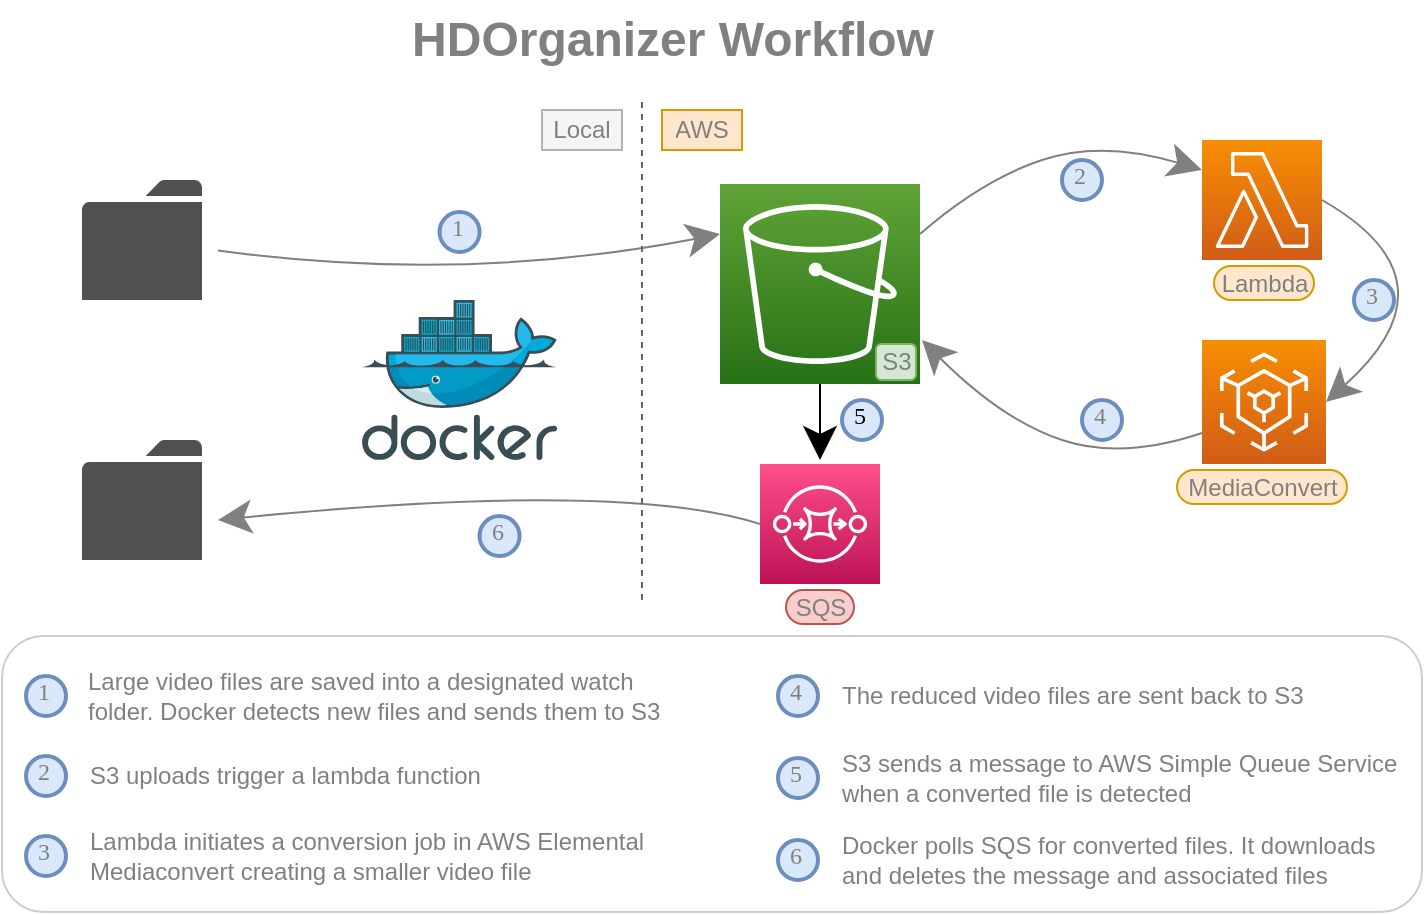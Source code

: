 <mxfile version="15.3.5" type="device"><diagram id="yzzWXSfmBGe045wrKEUQ" name="Page-1"><mxGraphModel dx="1186" dy="776" grid="1" gridSize="10" guides="1" tooltips="1" connect="1" arrows="1" fold="1" page="1" pageScale="1" pageWidth="1100" pageHeight="850" math="0" shadow="0"><root><mxCell id="0"/><mxCell id="1" parent="0"/><mxCell id="uGMi6hln4ObINLSZGOXV-56" value="" style="rounded=1;whiteSpace=wrap;html=1;hachureGap=4;pointerEvents=0;labelBackgroundColor=none;strokeColor=#CCCCCC;fillOpacity=90;" vertex="1" parent="1"><mxGeometry y="448" width="710" height="138" as="geometry"/></mxCell><mxCell id="uGMi6hln4ObINLSZGOXV-2" value="" style="sketch=0;pointerEvents=1;shadow=0;dashed=0;html=1;strokeColor=none;fillColor=#505050;labelPosition=center;verticalLabelPosition=bottom;verticalAlign=top;outlineConnect=0;align=center;shape=mxgraph.office.concepts.folder;hachureGap=4;" vertex="1" parent="1"><mxGeometry x="40" y="220" width="60" height="60" as="geometry"/></mxCell><mxCell id="uGMi6hln4ObINLSZGOXV-1" value="" style="sketch=0;aspect=fixed;html=1;points=[];align=center;image;fontSize=12;image=img/lib/mscae/Docker.svg;hachureGap=4;pointerEvents=0;" vertex="1" parent="1"><mxGeometry x="180" y="280" width="97.56" height="80" as="geometry"/></mxCell><mxCell id="uGMi6hln4ObINLSZGOXV-6" value="" style="shape=image;html=1;verticalAlign=top;verticalLabelPosition=bottom;labelBackgroundColor=#ffffff;imageAspect=0;aspect=fixed;image=https://cdn4.iconfinder.com/data/icons/file-extensions-1/64/mp4s-128.png;hachureGap=4;pointerEvents=0;" vertex="1" parent="1"><mxGeometry x="50" y="238" width="40" height="40" as="geometry"/></mxCell><mxCell id="uGMi6hln4ObINLSZGOXV-8" value="" style="sketch=0;pointerEvents=1;shadow=0;dashed=0;html=1;strokeColor=none;fillColor=#505050;labelPosition=center;verticalLabelPosition=bottom;verticalAlign=top;outlineConnect=0;align=center;shape=mxgraph.office.concepts.folder;hachureGap=4;" vertex="1" parent="1"><mxGeometry x="40" y="350" width="60" height="60" as="geometry"/></mxCell><mxCell id="uGMi6hln4ObINLSZGOXV-9" value="" style="shape=image;html=1;verticalAlign=top;verticalLabelPosition=bottom;labelBackgroundColor=#ffffff;imageAspect=0;aspect=fixed;image=https://cdn4.iconfinder.com/data/icons/file-extensions-1/64/mp4s-128.png;hachureGap=4;pointerEvents=0;" vertex="1" parent="1"><mxGeometry x="50" y="368" width="40" height="40" as="geometry"/></mxCell><mxCell id="uGMi6hln4ObINLSZGOXV-11" value="" style="sketch=0;points=[[0,0,0],[0.25,0,0],[0.5,0,0],[0.75,0,0],[1,0,0],[0,1,0],[0.25,1,0],[0.5,1,0],[0.75,1,0],[1,1,0],[0,0.25,0],[0,0.5,0],[0,0.75,0],[1,0.25,0],[1,0.5,0],[1,0.75,0]];outlineConnect=0;fontColor=#232F3E;gradientColor=#F78E04;gradientDirection=north;fillColor=#D05C17;strokeColor=#ffffff;dashed=0;verticalLabelPosition=bottom;verticalAlign=top;align=center;html=1;fontSize=12;fontStyle=0;aspect=fixed;shape=mxgraph.aws4.resourceIcon;resIcon=mxgraph.aws4.lambda;hachureGap=4;pointerEvents=0;" vertex="1" parent="1"><mxGeometry x="600" y="200" width="60" height="60" as="geometry"/></mxCell><mxCell id="uGMi6hln4ObINLSZGOXV-12" value="" style="sketch=0;points=[[0,0,0],[0.25,0,0],[0.5,0,0],[0.75,0,0],[1,0,0],[0,1,0],[0.25,1,0],[0.5,1,0],[0.75,1,0],[1,1,0],[0,0.25,0],[0,0.5,0],[0,0.75,0],[1,0.25,0],[1,0.5,0],[1,0.75,0]];outlineConnect=0;fontColor=#232F3E;gradientColor=#60A337;gradientDirection=north;fillColor=#277116;strokeColor=#ffffff;dashed=0;verticalLabelPosition=bottom;verticalAlign=top;align=center;html=1;fontSize=12;fontStyle=0;aspect=fixed;shape=mxgraph.aws4.resourceIcon;resIcon=mxgraph.aws4.s3;hachureGap=4;pointerEvents=0;" vertex="1" parent="1"><mxGeometry x="359" y="222" width="100" height="100" as="geometry"/></mxCell><mxCell id="uGMi6hln4ObINLSZGOXV-13" value="" style="sketch=0;points=[[0,0,0],[0.25,0,0],[0.5,0,0],[0.75,0,0],[1,0,0],[0,1,0],[0.25,1,0],[0.5,1,0],[0.75,1,0],[1,1,0],[0,0.25,0],[0,0.5,0],[0,0.75,0],[1,0.25,0],[1,0.5,0],[1,0.75,0]];outlineConnect=0;fontColor=#232F3E;gradientColor=#F78E04;gradientDirection=north;fillColor=#D05C17;strokeColor=#ffffff;dashed=0;verticalLabelPosition=bottom;verticalAlign=top;align=center;html=1;fontSize=12;fontStyle=0;aspect=fixed;shape=mxgraph.aws4.resourceIcon;resIcon=mxgraph.aws4.elemental_mediaconvert;hachureGap=4;pointerEvents=0;" vertex="1" parent="1"><mxGeometry x="600" y="300" width="62" height="62" as="geometry"/></mxCell><mxCell id="uGMi6hln4ObINLSZGOXV-14" value="" style="sketch=0;points=[[0,0,0],[0.25,0,0],[0.5,0,0],[0.75,0,0],[1,0,0],[0,1,0],[0.25,1,0],[0.5,1,0],[0.75,1,0],[1,1,0],[0,0.25,0],[0,0.5,0],[0,0.75,0],[1,0.25,0],[1,0.5,0],[1,0.75,0]];outlineConnect=0;fontColor=#232F3E;gradientColor=#FF4F8B;gradientDirection=north;fillColor=#BC1356;strokeColor=#ffffff;dashed=0;verticalLabelPosition=bottom;verticalAlign=top;align=center;html=1;fontSize=12;fontStyle=0;aspect=fixed;shape=mxgraph.aws4.resourceIcon;resIcon=mxgraph.aws4.sqs;hachureGap=4;pointerEvents=0;" vertex="1" parent="1"><mxGeometry x="379" y="362" width="60" height="60" as="geometry"/></mxCell><mxCell id="uGMi6hln4ObINLSZGOXV-15" value="" style="curved=1;endArrow=classic;html=1;startSize=14;endSize=14;sourcePerimeterSpacing=8;targetPerimeterSpacing=8;entryX=0;entryY=0.25;entryDx=0;entryDy=0;entryPerimeter=0;strokeColor=#808080;" edge="1" parent="1" source="uGMi6hln4ObINLSZGOXV-2" target="uGMi6hln4ObINLSZGOXV-12"><mxGeometry width="50" height="50" relative="1" as="geometry"><mxPoint x="520" y="430" as="sourcePoint"/><mxPoint x="570" y="380" as="targetPoint"/><Array as="points"><mxPoint x="230" y="272"/></Array></mxGeometry></mxCell><mxCell id="uGMi6hln4ObINLSZGOXV-16" value="" style="curved=1;endArrow=classic;html=1;startSize=14;endSize=14;sourcePerimeterSpacing=8;targetPerimeterSpacing=8;exitX=1;exitY=0.25;exitDx=0;exitDy=0;exitPerimeter=0;entryX=0;entryY=0.25;entryDx=0;entryDy=0;entryPerimeter=0;strokeColor=#808080;" edge="1" parent="1" source="uGMi6hln4ObINLSZGOXV-12" target="uGMi6hln4ObINLSZGOXV-11"><mxGeometry width="50" height="50" relative="1" as="geometry"><mxPoint x="520" y="430" as="sourcePoint"/><mxPoint x="570" y="380" as="targetPoint"/><Array as="points"><mxPoint x="490" y="220"/><mxPoint x="550" y="200"/></Array></mxGeometry></mxCell><mxCell id="uGMi6hln4ObINLSZGOXV-17" value="" style="curved=1;endArrow=classic;html=1;startSize=14;endSize=14;sourcePerimeterSpacing=8;targetPerimeterSpacing=8;exitX=1;exitY=0.5;exitDx=0;exitDy=0;exitPerimeter=0;entryX=1;entryY=0.5;entryDx=0;entryDy=0;entryPerimeter=0;strokeColor=#808080;" edge="1" parent="1" source="uGMi6hln4ObINLSZGOXV-11" target="uGMi6hln4ObINLSZGOXV-13"><mxGeometry width="50" height="50" relative="1" as="geometry"><mxPoint x="520" y="430" as="sourcePoint"/><mxPoint x="670" y="340" as="targetPoint"/><Array as="points"><mxPoint x="730" y="270"/></Array></mxGeometry></mxCell><mxCell id="uGMi6hln4ObINLSZGOXV-19" value="" style="curved=1;endArrow=classic;html=1;startSize=14;endSize=14;sourcePerimeterSpacing=8;targetPerimeterSpacing=8;exitX=0;exitY=0.75;exitDx=0;exitDy=0;exitPerimeter=0;strokeColor=#808080;" edge="1" parent="1" source="uGMi6hln4ObINLSZGOXV-13"><mxGeometry width="50" height="50" relative="1" as="geometry"><mxPoint x="520" y="430" as="sourcePoint"/><mxPoint x="460" y="300" as="targetPoint"/><Array as="points"><mxPoint x="560" y="360"/><mxPoint x="500" y="340"/></Array></mxGeometry></mxCell><mxCell id="uGMi6hln4ObINLSZGOXV-20" value="" style="curved=1;endArrow=classic;html=1;startSize=14;endSize=14;sourcePerimeterSpacing=8;targetPerimeterSpacing=8;exitX=0.5;exitY=1;exitDx=0;exitDy=0;exitPerimeter=0;" edge="1" parent="1" source="uGMi6hln4ObINLSZGOXV-12"><mxGeometry width="50" height="50" relative="1" as="geometry"><mxPoint x="520" y="430" as="sourcePoint"/><mxPoint x="409" y="360" as="targetPoint"/><Array as="points"><mxPoint x="409" y="350"/></Array></mxGeometry></mxCell><mxCell id="uGMi6hln4ObINLSZGOXV-21" value="" style="curved=1;endArrow=classic;html=1;startSize=14;endSize=14;sourcePerimeterSpacing=8;targetPerimeterSpacing=8;exitX=0;exitY=0.5;exitDx=0;exitDy=0;exitPerimeter=0;strokeColor=#808080;" edge="1" parent="1" source="uGMi6hln4ObINLSZGOXV-14"><mxGeometry width="50" height="50" relative="1" as="geometry"><mxPoint x="520" y="430" as="sourcePoint"/><mxPoint x="108" y="390" as="targetPoint"/><Array as="points"><mxPoint x="310" y="370"/></Array></mxGeometry></mxCell><mxCell id="uGMi6hln4ObINLSZGOXV-22" value="1" style="ellipse;whiteSpace=wrap;html=1;aspect=fixed;strokeWidth=2;fontFamily=Tahoma;spacingBottom=4;spacingRight=2;hachureGap=4;pointerEvents=0;labelBackgroundColor=none;fillColor=#dae8fc;strokeColor=#6c8ebf;fontColor=#808080;" vertex="1" parent="1"><mxGeometry x="218.78" y="236" width="20" height="20" as="geometry"/></mxCell><mxCell id="uGMi6hln4ObINLSZGOXV-24" value="2" style="ellipse;whiteSpace=wrap;html=1;aspect=fixed;strokeWidth=2;fontFamily=Tahoma;spacingBottom=4;spacingRight=2;strokeColor=#6c8ebf;hachureGap=4;pointerEvents=0;labelBackgroundColor=none;fillColor=#dae8fc;fontColor=#808080;" vertex="1" parent="1"><mxGeometry x="530" y="210" width="20" height="20" as="geometry"/></mxCell><mxCell id="uGMi6hln4ObINLSZGOXV-25" value="3" style="ellipse;whiteSpace=wrap;html=1;aspect=fixed;strokeWidth=2;fontFamily=Tahoma;spacingBottom=4;spacingRight=2;strokeColor=#6c8ebf;hachureGap=4;pointerEvents=0;labelBackgroundColor=none;fillColor=#dae8fc;fontColor=#808080;" vertex="1" parent="1"><mxGeometry x="676" y="270" width="20" height="20" as="geometry"/></mxCell><mxCell id="uGMi6hln4ObINLSZGOXV-26" value="4" style="ellipse;whiteSpace=wrap;html=1;aspect=fixed;strokeWidth=2;fontFamily=Tahoma;spacingBottom=4;spacingRight=2;strokeColor=#6c8ebf;hachureGap=4;pointerEvents=0;labelBackgroundColor=none;fillColor=#dae8fc;fontColor=#808080;" vertex="1" parent="1"><mxGeometry x="540" y="330" width="20" height="20" as="geometry"/></mxCell><mxCell id="uGMi6hln4ObINLSZGOXV-28" value="5" style="ellipse;whiteSpace=wrap;html=1;aspect=fixed;strokeWidth=2;fontFamily=Tahoma;spacingBottom=4;spacingRight=2;strokeColor=#6c8ebf;hachureGap=4;pointerEvents=0;labelBackgroundColor=none;fillColor=#dae8fc;" vertex="1" parent="1"><mxGeometry x="420" y="330" width="20" height="20" as="geometry"/></mxCell><mxCell id="uGMi6hln4ObINLSZGOXV-29" value="6" style="ellipse;whiteSpace=wrap;html=1;aspect=fixed;strokeWidth=2;fontFamily=Tahoma;spacingBottom=4;spacingRight=2;strokeColor=#6c8ebf;hachureGap=4;pointerEvents=0;labelBackgroundColor=none;fillColor=#dae8fc;fontColor=#808080;" vertex="1" parent="1"><mxGeometry x="238.78" y="388" width="20" height="20" as="geometry"/></mxCell><mxCell id="uGMi6hln4ObINLSZGOXV-30" value="1" style="ellipse;whiteSpace=wrap;html=1;aspect=fixed;strokeWidth=2;fontFamily=Tahoma;spacingBottom=4;spacingRight=2;strokeColor=#6c8ebf;hachureGap=4;pointerEvents=0;labelBackgroundColor=none;fillColor=#dae8fc;fontColor=#808080;" vertex="1" parent="1"><mxGeometry x="12" y="468" width="20" height="20" as="geometry"/></mxCell><mxCell id="uGMi6hln4ObINLSZGOXV-31" value="2" style="ellipse;whiteSpace=wrap;html=1;aspect=fixed;strokeWidth=2;fontFamily=Tahoma;spacingBottom=4;spacingRight=2;strokeColor=#6c8ebf;hachureGap=4;pointerEvents=0;labelBackgroundColor=none;fillColor=#dae8fc;fontColor=#808080;" vertex="1" parent="1"><mxGeometry x="12" y="508" width="20" height="20" as="geometry"/></mxCell><mxCell id="uGMi6hln4ObINLSZGOXV-32" value="3" style="ellipse;whiteSpace=wrap;html=1;aspect=fixed;strokeWidth=2;fontFamily=Tahoma;spacingBottom=4;spacingRight=2;strokeColor=#6c8ebf;hachureGap=4;pointerEvents=0;labelBackgroundColor=none;fillColor=#dae8fc;fontColor=#808080;" vertex="1" parent="1"><mxGeometry x="12" y="548" width="20" height="20" as="geometry"/></mxCell><mxCell id="uGMi6hln4ObINLSZGOXV-33" value="4" style="ellipse;whiteSpace=wrap;html=1;aspect=fixed;strokeWidth=2;fontFamily=Tahoma;spacingBottom=4;spacingRight=2;strokeColor=#6c8ebf;hachureGap=4;pointerEvents=0;labelBackgroundColor=none;fillColor=#dae8fc;fontColor=#808080;" vertex="1" parent="1"><mxGeometry x="388" y="468" width="20" height="20" as="geometry"/></mxCell><mxCell id="uGMi6hln4ObINLSZGOXV-34" value="5" style="ellipse;whiteSpace=wrap;html=1;aspect=fixed;strokeWidth=2;fontFamily=Tahoma;spacingBottom=4;spacingRight=2;strokeColor=#6c8ebf;hachureGap=4;pointerEvents=0;labelBackgroundColor=none;fillColor=#dae8fc;fontColor=#808080;" vertex="1" parent="1"><mxGeometry x="388" y="509" width="20" height="20" as="geometry"/></mxCell><mxCell id="uGMi6hln4ObINLSZGOXV-35" value="6" style="ellipse;whiteSpace=wrap;html=1;aspect=fixed;strokeWidth=2;fontFamily=Tahoma;spacingBottom=4;spacingRight=2;strokeColor=#6c8ebf;hachureGap=4;pointerEvents=0;labelBackgroundColor=none;fillColor=#dae8fc;fontColor=#808080;" vertex="1" parent="1"><mxGeometry x="388" y="550" width="20" height="20" as="geometry"/></mxCell><mxCell id="uGMi6hln4ObINLSZGOXV-36" value="&lt;div align=&quot;left&quot;&gt;Large video files are saved into a designated watch folder. Docker detects new files and sends them to S3&lt;br&gt;&lt;/div&gt;" style="text;html=1;strokeColor=none;fillColor=none;align=center;verticalAlign=middle;whiteSpace=wrap;rounded=0;hachureGap=4;pointerEvents=0;labelBackgroundColor=none;fontColor=#808080;" vertex="1" parent="1"><mxGeometry x="42" y="463" width="290" height="30" as="geometry"/></mxCell><mxCell id="uGMi6hln4ObINLSZGOXV-37" value="&lt;div align=&quot;left&quot;&gt;S3 uploads trigger a lambda function&lt;br&gt;&lt;/div&gt;" style="text;html=1;strokeColor=none;fillColor=none;align=left;verticalAlign=middle;whiteSpace=wrap;rounded=0;hachureGap=4;pointerEvents=0;labelBackgroundColor=none;fontColor=#808080;" vertex="1" parent="1"><mxGeometry x="42" y="503" width="290" height="30" as="geometry"/></mxCell><mxCell id="uGMi6hln4ObINLSZGOXV-38" value="&lt;div align=&quot;left&quot;&gt;Lambda initiates a conversion job in AWS Elemental Mediaconvert creating a smaller video file&lt;br&gt;&lt;/div&gt;" style="text;html=1;strokeColor=none;fillColor=none;align=left;verticalAlign=middle;whiteSpace=wrap;rounded=0;hachureGap=4;pointerEvents=0;labelBackgroundColor=none;fontColor=#808080;" vertex="1" parent="1"><mxGeometry x="42" y="543" width="290" height="30" as="geometry"/></mxCell><mxCell id="uGMi6hln4ObINLSZGOXV-39" value="The reduced video files are sent back to S3" style="text;html=1;strokeColor=none;fillColor=none;align=left;verticalAlign=middle;whiteSpace=wrap;rounded=0;hachureGap=4;pointerEvents=0;labelBackgroundColor=none;fontColor=#808080;" vertex="1" parent="1"><mxGeometry x="418" y="463" width="290" height="30" as="geometry"/></mxCell><mxCell id="uGMi6hln4ObINLSZGOXV-40" value="S3 sends a message to AWS Simple Queue Service when a converted file is detected" style="text;html=1;strokeColor=none;fillColor=none;align=left;verticalAlign=middle;whiteSpace=wrap;rounded=0;hachureGap=4;pointerEvents=0;labelBackgroundColor=none;fontColor=#808080;" vertex="1" parent="1"><mxGeometry x="418" y="504" width="290" height="30" as="geometry"/></mxCell><mxCell id="uGMi6hln4ObINLSZGOXV-41" value="Docker polls SQS for converted files. It downloads and deletes the message and associated files" style="text;html=1;strokeColor=none;fillColor=none;align=left;verticalAlign=middle;whiteSpace=wrap;rounded=0;hachureGap=4;pointerEvents=0;labelBackgroundColor=none;fontColor=#808080;" vertex="1" parent="1"><mxGeometry x="418" y="545" width="290" height="30" as="geometry"/></mxCell><mxCell id="uGMi6hln4ObINLSZGOXV-42" value="HDOrganizer Workflow" style="text;strokeColor=none;fillColor=none;html=1;fontSize=24;fontStyle=1;verticalAlign=middle;align=center;hachureGap=4;pointerEvents=0;labelBackgroundColor=none;fontColor=#808080;" vertex="1" parent="1"><mxGeometry x="160" y="130" width="350" height="40" as="geometry"/></mxCell><mxCell id="uGMi6hln4ObINLSZGOXV-43" value="" style="endArrow=none;dashed=1;html=1;startSize=14;endSize=14;sourcePerimeterSpacing=8;targetPerimeterSpacing=8;fillColor=#f5f5f5;strokeColor=#666666;" edge="1" parent="1"><mxGeometry width="50" height="50" relative="1" as="geometry"><mxPoint x="320" y="430" as="sourcePoint"/><mxPoint x="320" y="180" as="targetPoint"/></mxGeometry></mxCell><mxCell id="uGMi6hln4ObINLSZGOXV-48" value="AWS" style="text;html=1;strokeColor=#d79b00;fillColor=#ffe6cc;align=center;verticalAlign=middle;whiteSpace=wrap;overflow=hidden;hachureGap=4;pointerEvents=0;labelBackgroundColor=none;fontColor=#808080;" vertex="1" parent="1"><mxGeometry x="330" y="185" width="40" height="20" as="geometry"/></mxCell><mxCell id="uGMi6hln4ObINLSZGOXV-49" value="Local" style="text;html=1;strokeColor=#B3B3B3;fillColor=#f5f5f5;align=center;verticalAlign=middle;whiteSpace=wrap;overflow=hidden;hachureGap=4;pointerEvents=0;labelBackgroundColor=none;fontColor=#808080;" vertex="1" parent="1"><mxGeometry x="270" y="185" width="40" height="20" as="geometry"/></mxCell><mxCell id="uGMi6hln4ObINLSZGOXV-51" value="S3" style="rounded=1;align=center;fillColor=#d5e8d4;strokeColor=#82b366;html=1;fontSize=12;hachureGap=4;pointerEvents=0;labelBackgroundColor=none;fontColor=#808080;" vertex="1" parent="1"><mxGeometry x="437" y="302" width="20" height="18" as="geometry"/></mxCell><mxCell id="uGMi6hln4ObINLSZGOXV-52" value="Lambda" style="rounded=1;align=center;fillColor=#ffe6cc;strokeColor=#d79b00;html=1;fontSize=12;hachureGap=4;pointerEvents=0;labelBackgroundColor=none;arcSize=50;fontColor=#808080;" vertex="1" parent="1"><mxGeometry x="606" y="263" width="50" height="17" as="geometry"/></mxCell><mxCell id="uGMi6hln4ObINLSZGOXV-53" value="MediaConvert" style="rounded=1;align=center;fillColor=#ffe6cc;strokeColor=#d79b00;html=1;fontSize=12;hachureGap=4;pointerEvents=0;labelBackgroundColor=none;arcSize=50;fontColor=#808080;" vertex="1" parent="1"><mxGeometry x="587.5" y="365" width="85" height="17" as="geometry"/></mxCell><mxCell id="uGMi6hln4ObINLSZGOXV-54" value="SQS" style="rounded=1;align=center;fillColor=#f8cecc;strokeColor=#b85450;html=1;fontSize=12;hachureGap=4;pointerEvents=0;labelBackgroundColor=none;arcSize=50;fontColor=#808080;" vertex="1" parent="1"><mxGeometry x="392" y="425" width="34" height="17" as="geometry"/></mxCell></root></mxGraphModel></diagram></mxfile>